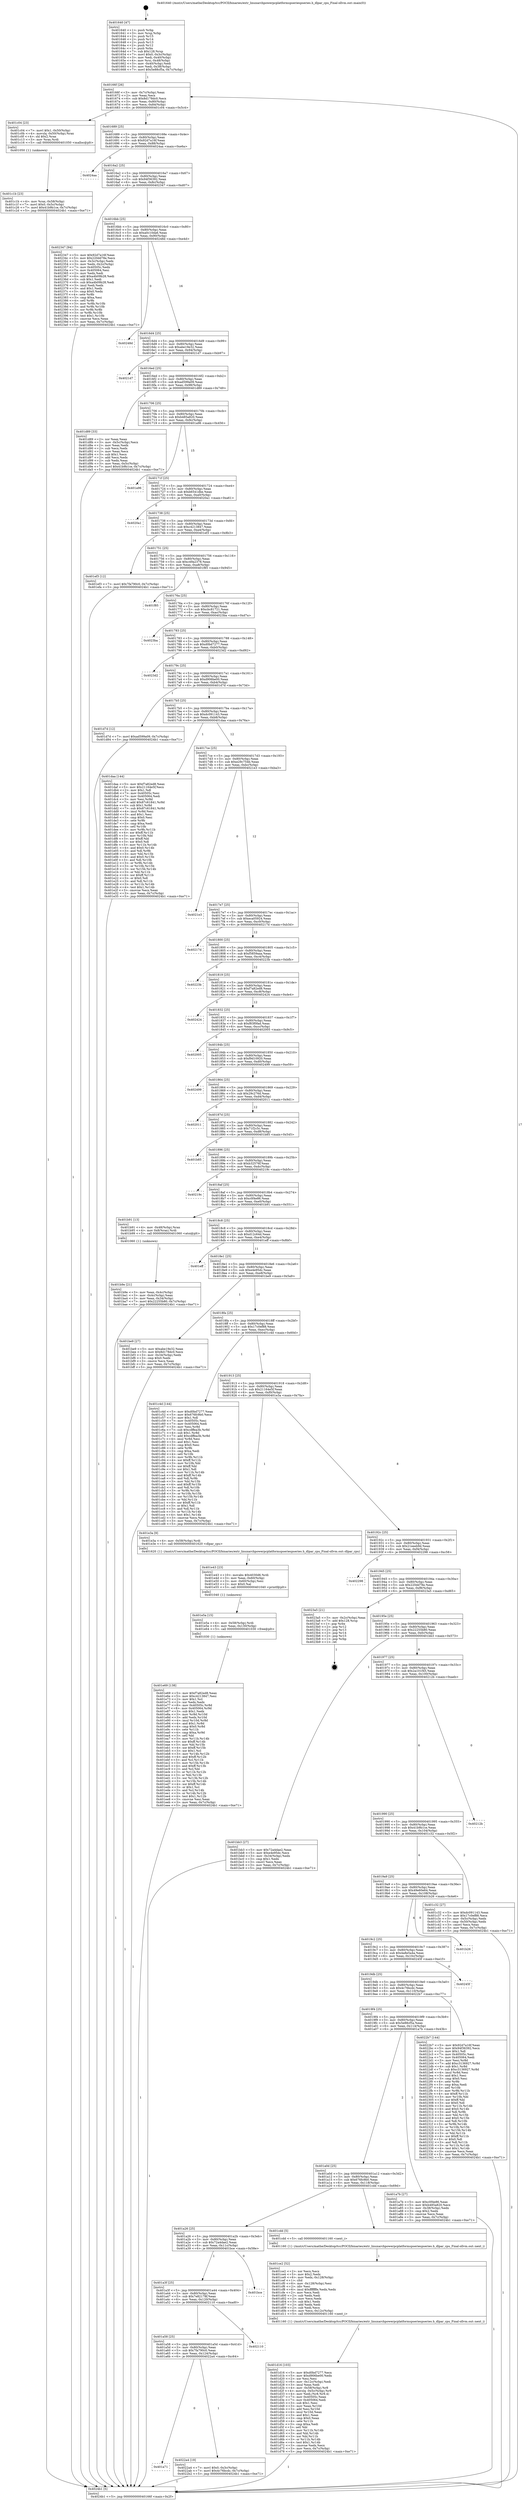 digraph "0x401640" {
  label = "0x401640 (/mnt/c/Users/mathe/Desktop/tcc/POCII/binaries/extr_linuxarchpowerpcplatformspseriespseries.h_dlpar_cpu_Final-ollvm.out::main(0))"
  labelloc = "t"
  node[shape=record]

  Entry [label="",width=0.3,height=0.3,shape=circle,fillcolor=black,style=filled]
  "0x40166f" [label="{
     0x40166f [26]\l
     | [instrs]\l
     &nbsp;&nbsp;0x40166f \<+3\>: mov -0x7c(%rbp),%eax\l
     &nbsp;&nbsp;0x401672 \<+2\>: mov %eax,%ecx\l
     &nbsp;&nbsp;0x401674 \<+6\>: sub $0x8d178dc0,%ecx\l
     &nbsp;&nbsp;0x40167a \<+3\>: mov %eax,-0x80(%rbp)\l
     &nbsp;&nbsp;0x40167d \<+6\>: mov %ecx,-0x84(%rbp)\l
     &nbsp;&nbsp;0x401683 \<+6\>: je 0000000000401c04 \<main+0x5c4\>\l
  }"]
  "0x401c04" [label="{
     0x401c04 [23]\l
     | [instrs]\l
     &nbsp;&nbsp;0x401c04 \<+7\>: movl $0x1,-0x50(%rbp)\l
     &nbsp;&nbsp;0x401c0b \<+4\>: movslq -0x50(%rbp),%rax\l
     &nbsp;&nbsp;0x401c0f \<+4\>: shl $0x2,%rax\l
     &nbsp;&nbsp;0x401c13 \<+3\>: mov %rax,%rdi\l
     &nbsp;&nbsp;0x401c16 \<+5\>: call 0000000000401050 \<malloc@plt\>\l
     | [calls]\l
     &nbsp;&nbsp;0x401050 \{1\} (unknown)\l
  }"]
  "0x401689" [label="{
     0x401689 [25]\l
     | [instrs]\l
     &nbsp;&nbsp;0x401689 \<+5\>: jmp 000000000040168e \<main+0x4e\>\l
     &nbsp;&nbsp;0x40168e \<+3\>: mov -0x80(%rbp),%eax\l
     &nbsp;&nbsp;0x401691 \<+5\>: sub $0x92d7a16f,%eax\l
     &nbsp;&nbsp;0x401696 \<+6\>: mov %eax,-0x88(%rbp)\l
     &nbsp;&nbsp;0x40169c \<+6\>: je 00000000004024aa \<main+0xe6a\>\l
  }"]
  Exit [label="",width=0.3,height=0.3,shape=circle,fillcolor=black,style=filled,peripheries=2]
  "0x4024aa" [label="{
     0x4024aa\l
  }", style=dashed]
  "0x4016a2" [label="{
     0x4016a2 [25]\l
     | [instrs]\l
     &nbsp;&nbsp;0x4016a2 \<+5\>: jmp 00000000004016a7 \<main+0x67\>\l
     &nbsp;&nbsp;0x4016a7 \<+3\>: mov -0x80(%rbp),%eax\l
     &nbsp;&nbsp;0x4016aa \<+5\>: sub $0x94f36392,%eax\l
     &nbsp;&nbsp;0x4016af \<+6\>: mov %eax,-0x8c(%rbp)\l
     &nbsp;&nbsp;0x4016b5 \<+6\>: je 0000000000402347 \<main+0xd07\>\l
  }"]
  "0x401a71" [label="{
     0x401a71\l
  }", style=dashed]
  "0x402347" [label="{
     0x402347 [94]\l
     | [instrs]\l
     &nbsp;&nbsp;0x402347 \<+5\>: mov $0x92d7a16f,%eax\l
     &nbsp;&nbsp;0x40234c \<+5\>: mov $0x220dd78e,%ecx\l
     &nbsp;&nbsp;0x402351 \<+3\>: mov -0x3c(%rbp),%edx\l
     &nbsp;&nbsp;0x402354 \<+3\>: mov %edx,-0x2c(%rbp)\l
     &nbsp;&nbsp;0x402357 \<+7\>: mov 0x40505c,%edx\l
     &nbsp;&nbsp;0x40235e \<+7\>: mov 0x405064,%esi\l
     &nbsp;&nbsp;0x402365 \<+2\>: mov %edx,%edi\l
     &nbsp;&nbsp;0x402367 \<+6\>: add $0xa4b09b28,%edi\l
     &nbsp;&nbsp;0x40236d \<+3\>: sub $0x1,%edi\l
     &nbsp;&nbsp;0x402370 \<+6\>: sub $0xa4b09b28,%edi\l
     &nbsp;&nbsp;0x402376 \<+3\>: imul %edi,%edx\l
     &nbsp;&nbsp;0x402379 \<+3\>: and $0x1,%edx\l
     &nbsp;&nbsp;0x40237c \<+3\>: cmp $0x0,%edx\l
     &nbsp;&nbsp;0x40237f \<+4\>: sete %r8b\l
     &nbsp;&nbsp;0x402383 \<+3\>: cmp $0xa,%esi\l
     &nbsp;&nbsp;0x402386 \<+4\>: setl %r9b\l
     &nbsp;&nbsp;0x40238a \<+3\>: mov %r8b,%r10b\l
     &nbsp;&nbsp;0x40238d \<+3\>: and %r9b,%r10b\l
     &nbsp;&nbsp;0x402390 \<+3\>: xor %r9b,%r8b\l
     &nbsp;&nbsp;0x402393 \<+3\>: or %r8b,%r10b\l
     &nbsp;&nbsp;0x402396 \<+4\>: test $0x1,%r10b\l
     &nbsp;&nbsp;0x40239a \<+3\>: cmovne %ecx,%eax\l
     &nbsp;&nbsp;0x40239d \<+3\>: mov %eax,-0x7c(%rbp)\l
     &nbsp;&nbsp;0x4023a0 \<+5\>: jmp 00000000004024b1 \<main+0xe71\>\l
  }"]
  "0x4016bb" [label="{
     0x4016bb [25]\l
     | [instrs]\l
     &nbsp;&nbsp;0x4016bb \<+5\>: jmp 00000000004016c0 \<main+0x80\>\l
     &nbsp;&nbsp;0x4016c0 \<+3\>: mov -0x80(%rbp),%eax\l
     &nbsp;&nbsp;0x4016c3 \<+5\>: sub $0xa0c10da6,%eax\l
     &nbsp;&nbsp;0x4016c8 \<+6\>: mov %eax,-0x90(%rbp)\l
     &nbsp;&nbsp;0x4016ce \<+6\>: je 000000000040248d \<main+0xe4d\>\l
  }"]
  "0x4022a4" [label="{
     0x4022a4 [19]\l
     | [instrs]\l
     &nbsp;&nbsp;0x4022a4 \<+7\>: movl $0x0,-0x3c(%rbp)\l
     &nbsp;&nbsp;0x4022ab \<+7\>: movl $0x4c76bcdc,-0x7c(%rbp)\l
     &nbsp;&nbsp;0x4022b2 \<+5\>: jmp 00000000004024b1 \<main+0xe71\>\l
  }"]
  "0x40248d" [label="{
     0x40248d\l
  }", style=dashed]
  "0x4016d4" [label="{
     0x4016d4 [25]\l
     | [instrs]\l
     &nbsp;&nbsp;0x4016d4 \<+5\>: jmp 00000000004016d9 \<main+0x99\>\l
     &nbsp;&nbsp;0x4016d9 \<+3\>: mov -0x80(%rbp),%eax\l
     &nbsp;&nbsp;0x4016dc \<+5\>: sub $0xabe19e32,%eax\l
     &nbsp;&nbsp;0x4016e1 \<+6\>: mov %eax,-0x94(%rbp)\l
     &nbsp;&nbsp;0x4016e7 \<+6\>: je 00000000004021d7 \<main+0xb97\>\l
  }"]
  "0x401a58" [label="{
     0x401a58 [25]\l
     | [instrs]\l
     &nbsp;&nbsp;0x401a58 \<+5\>: jmp 0000000000401a5d \<main+0x41d\>\l
     &nbsp;&nbsp;0x401a5d \<+3\>: mov -0x80(%rbp),%eax\l
     &nbsp;&nbsp;0x401a60 \<+5\>: sub $0x7fa790c0,%eax\l
     &nbsp;&nbsp;0x401a65 \<+6\>: mov %eax,-0x124(%rbp)\l
     &nbsp;&nbsp;0x401a6b \<+6\>: je 00000000004022a4 \<main+0xc64\>\l
  }"]
  "0x4021d7" [label="{
     0x4021d7\l
  }", style=dashed]
  "0x4016ed" [label="{
     0x4016ed [25]\l
     | [instrs]\l
     &nbsp;&nbsp;0x4016ed \<+5\>: jmp 00000000004016f2 \<main+0xb2\>\l
     &nbsp;&nbsp;0x4016f2 \<+3\>: mov -0x80(%rbp),%eax\l
     &nbsp;&nbsp;0x4016f5 \<+5\>: sub $0xad599a09,%eax\l
     &nbsp;&nbsp;0x4016fa \<+6\>: mov %eax,-0x98(%rbp)\l
     &nbsp;&nbsp;0x401700 \<+6\>: je 0000000000401d89 \<main+0x749\>\l
  }"]
  "0x402110" [label="{
     0x402110\l
  }", style=dashed]
  "0x401d89" [label="{
     0x401d89 [33]\l
     | [instrs]\l
     &nbsp;&nbsp;0x401d89 \<+2\>: xor %eax,%eax\l
     &nbsp;&nbsp;0x401d8b \<+3\>: mov -0x5c(%rbp),%ecx\l
     &nbsp;&nbsp;0x401d8e \<+2\>: mov %eax,%edx\l
     &nbsp;&nbsp;0x401d90 \<+2\>: sub %ecx,%edx\l
     &nbsp;&nbsp;0x401d92 \<+2\>: mov %eax,%ecx\l
     &nbsp;&nbsp;0x401d94 \<+3\>: sub $0x1,%ecx\l
     &nbsp;&nbsp;0x401d97 \<+2\>: add %ecx,%edx\l
     &nbsp;&nbsp;0x401d99 \<+2\>: sub %edx,%eax\l
     &nbsp;&nbsp;0x401d9b \<+3\>: mov %eax,-0x5c(%rbp)\l
     &nbsp;&nbsp;0x401d9e \<+7\>: movl $0x41b9b1ce,-0x7c(%rbp)\l
     &nbsp;&nbsp;0x401da5 \<+5\>: jmp 00000000004024b1 \<main+0xe71\>\l
  }"]
  "0x401706" [label="{
     0x401706 [25]\l
     | [instrs]\l
     &nbsp;&nbsp;0x401706 \<+5\>: jmp 000000000040170b \<main+0xcb\>\l
     &nbsp;&nbsp;0x40170b \<+3\>: mov -0x80(%rbp),%eax\l
     &nbsp;&nbsp;0x40170e \<+5\>: sub $0xb485a820,%eax\l
     &nbsp;&nbsp;0x401713 \<+6\>: mov %eax,-0x9c(%rbp)\l
     &nbsp;&nbsp;0x401719 \<+6\>: je 0000000000401a96 \<main+0x456\>\l
  }"]
  "0x401a3f" [label="{
     0x401a3f [25]\l
     | [instrs]\l
     &nbsp;&nbsp;0x401a3f \<+5\>: jmp 0000000000401a44 \<main+0x404\>\l
     &nbsp;&nbsp;0x401a44 \<+3\>: mov -0x80(%rbp),%eax\l
     &nbsp;&nbsp;0x401a47 \<+5\>: sub $0x7e82178f,%eax\l
     &nbsp;&nbsp;0x401a4c \<+6\>: mov %eax,-0x120(%rbp)\l
     &nbsp;&nbsp;0x401a52 \<+6\>: je 0000000000402110 \<main+0xad0\>\l
  }"]
  "0x401a96" [label="{
     0x401a96\l
  }", style=dashed]
  "0x40171f" [label="{
     0x40171f [25]\l
     | [instrs]\l
     &nbsp;&nbsp;0x40171f \<+5\>: jmp 0000000000401724 \<main+0xe4\>\l
     &nbsp;&nbsp;0x401724 \<+3\>: mov -0x80(%rbp),%eax\l
     &nbsp;&nbsp;0x401727 \<+5\>: sub $0xb6541dbe,%eax\l
     &nbsp;&nbsp;0x40172c \<+6\>: mov %eax,-0xa0(%rbp)\l
     &nbsp;&nbsp;0x401732 \<+6\>: je 00000000004020a1 \<main+0xa61\>\l
  }"]
  "0x401bce" [label="{
     0x401bce\l
  }", style=dashed]
  "0x4020a1" [label="{
     0x4020a1\l
  }", style=dashed]
  "0x401738" [label="{
     0x401738 [25]\l
     | [instrs]\l
     &nbsp;&nbsp;0x401738 \<+5\>: jmp 000000000040173d \<main+0xfd\>\l
     &nbsp;&nbsp;0x40173d \<+3\>: mov -0x80(%rbp),%eax\l
     &nbsp;&nbsp;0x401740 \<+5\>: sub $0xc4213847,%eax\l
     &nbsp;&nbsp;0x401745 \<+6\>: mov %eax,-0xa4(%rbp)\l
     &nbsp;&nbsp;0x40174b \<+6\>: je 0000000000401ef3 \<main+0x8b3\>\l
  }"]
  "0x401e69" [label="{
     0x401e69 [138]\l
     | [instrs]\l
     &nbsp;&nbsp;0x401e69 \<+5\>: mov $0xf7a82ed8,%eax\l
     &nbsp;&nbsp;0x401e6e \<+5\>: mov $0xc4213847,%esi\l
     &nbsp;&nbsp;0x401e73 \<+2\>: mov $0x1,%cl\l
     &nbsp;&nbsp;0x401e75 \<+2\>: xor %edx,%edx\l
     &nbsp;&nbsp;0x401e77 \<+8\>: mov 0x40505c,%r8d\l
     &nbsp;&nbsp;0x401e7f \<+8\>: mov 0x405064,%r9d\l
     &nbsp;&nbsp;0x401e87 \<+3\>: sub $0x1,%edx\l
     &nbsp;&nbsp;0x401e8a \<+3\>: mov %r8d,%r10d\l
     &nbsp;&nbsp;0x401e8d \<+3\>: add %edx,%r10d\l
     &nbsp;&nbsp;0x401e90 \<+4\>: imul %r10d,%r8d\l
     &nbsp;&nbsp;0x401e94 \<+4\>: and $0x1,%r8d\l
     &nbsp;&nbsp;0x401e98 \<+4\>: cmp $0x0,%r8d\l
     &nbsp;&nbsp;0x401e9c \<+4\>: sete %r11b\l
     &nbsp;&nbsp;0x401ea0 \<+4\>: cmp $0xa,%r9d\l
     &nbsp;&nbsp;0x401ea4 \<+3\>: setl %bl\l
     &nbsp;&nbsp;0x401ea7 \<+3\>: mov %r11b,%r14b\l
     &nbsp;&nbsp;0x401eaa \<+4\>: xor $0xff,%r14b\l
     &nbsp;&nbsp;0x401eae \<+3\>: mov %bl,%r15b\l
     &nbsp;&nbsp;0x401eb1 \<+4\>: xor $0xff,%r15b\l
     &nbsp;&nbsp;0x401eb5 \<+3\>: xor $0x1,%cl\l
     &nbsp;&nbsp;0x401eb8 \<+3\>: mov %r14b,%r12b\l
     &nbsp;&nbsp;0x401ebb \<+4\>: and $0xff,%r12b\l
     &nbsp;&nbsp;0x401ebf \<+3\>: and %cl,%r11b\l
     &nbsp;&nbsp;0x401ec2 \<+3\>: mov %r15b,%r13b\l
     &nbsp;&nbsp;0x401ec5 \<+4\>: and $0xff,%r13b\l
     &nbsp;&nbsp;0x401ec9 \<+2\>: and %cl,%bl\l
     &nbsp;&nbsp;0x401ecb \<+3\>: or %r11b,%r12b\l
     &nbsp;&nbsp;0x401ece \<+3\>: or %bl,%r13b\l
     &nbsp;&nbsp;0x401ed1 \<+3\>: xor %r13b,%r12b\l
     &nbsp;&nbsp;0x401ed4 \<+3\>: or %r15b,%r14b\l
     &nbsp;&nbsp;0x401ed7 \<+4\>: xor $0xff,%r14b\l
     &nbsp;&nbsp;0x401edb \<+3\>: or $0x1,%cl\l
     &nbsp;&nbsp;0x401ede \<+3\>: and %cl,%r14b\l
     &nbsp;&nbsp;0x401ee1 \<+3\>: or %r14b,%r12b\l
     &nbsp;&nbsp;0x401ee4 \<+4\>: test $0x1,%r12b\l
     &nbsp;&nbsp;0x401ee8 \<+3\>: cmovne %esi,%eax\l
     &nbsp;&nbsp;0x401eeb \<+3\>: mov %eax,-0x7c(%rbp)\l
     &nbsp;&nbsp;0x401eee \<+5\>: jmp 00000000004024b1 \<main+0xe71\>\l
  }"]
  "0x401ef3" [label="{
     0x401ef3 [12]\l
     | [instrs]\l
     &nbsp;&nbsp;0x401ef3 \<+7\>: movl $0x7fa790c0,-0x7c(%rbp)\l
     &nbsp;&nbsp;0x401efa \<+5\>: jmp 00000000004024b1 \<main+0xe71\>\l
  }"]
  "0x401751" [label="{
     0x401751 [25]\l
     | [instrs]\l
     &nbsp;&nbsp;0x401751 \<+5\>: jmp 0000000000401756 \<main+0x116\>\l
     &nbsp;&nbsp;0x401756 \<+3\>: mov -0x80(%rbp),%eax\l
     &nbsp;&nbsp;0x401759 \<+5\>: sub $0xc49a2378,%eax\l
     &nbsp;&nbsp;0x40175e \<+6\>: mov %eax,-0xa8(%rbp)\l
     &nbsp;&nbsp;0x401764 \<+6\>: je 0000000000401f85 \<main+0x945\>\l
  }"]
  "0x401e5a" [label="{
     0x401e5a [15]\l
     | [instrs]\l
     &nbsp;&nbsp;0x401e5a \<+4\>: mov -0x58(%rbp),%rdi\l
     &nbsp;&nbsp;0x401e5e \<+6\>: mov %eax,-0x130(%rbp)\l
     &nbsp;&nbsp;0x401e64 \<+5\>: call 0000000000401030 \<free@plt\>\l
     | [calls]\l
     &nbsp;&nbsp;0x401030 \{1\} (unknown)\l
  }"]
  "0x401f85" [label="{
     0x401f85\l
  }", style=dashed]
  "0x40176a" [label="{
     0x40176a [25]\l
     | [instrs]\l
     &nbsp;&nbsp;0x40176a \<+5\>: jmp 000000000040176f \<main+0x12f\>\l
     &nbsp;&nbsp;0x40176f \<+3\>: mov -0x80(%rbp),%eax\l
     &nbsp;&nbsp;0x401772 \<+5\>: sub $0xcbc81721,%eax\l
     &nbsp;&nbsp;0x401777 \<+6\>: mov %eax,-0xac(%rbp)\l
     &nbsp;&nbsp;0x40177d \<+6\>: je 00000000004023ba \<main+0xd7a\>\l
  }"]
  "0x401e43" [label="{
     0x401e43 [23]\l
     | [instrs]\l
     &nbsp;&nbsp;0x401e43 \<+10\>: movabs $0x4030d6,%rdi\l
     &nbsp;&nbsp;0x401e4d \<+3\>: mov %eax,-0x60(%rbp)\l
     &nbsp;&nbsp;0x401e50 \<+3\>: mov -0x60(%rbp),%esi\l
     &nbsp;&nbsp;0x401e53 \<+2\>: mov $0x0,%al\l
     &nbsp;&nbsp;0x401e55 \<+5\>: call 0000000000401040 \<printf@plt\>\l
     | [calls]\l
     &nbsp;&nbsp;0x401040 \{1\} (unknown)\l
  }"]
  "0x4023ba" [label="{
     0x4023ba\l
  }", style=dashed]
  "0x401783" [label="{
     0x401783 [25]\l
     | [instrs]\l
     &nbsp;&nbsp;0x401783 \<+5\>: jmp 0000000000401788 \<main+0x148\>\l
     &nbsp;&nbsp;0x401788 \<+3\>: mov -0x80(%rbp),%eax\l
     &nbsp;&nbsp;0x40178b \<+5\>: sub $0xd0bd7277,%eax\l
     &nbsp;&nbsp;0x401790 \<+6\>: mov %eax,-0xb0(%rbp)\l
     &nbsp;&nbsp;0x401796 \<+6\>: je 00000000004023d2 \<main+0xd92\>\l
  }"]
  "0x401d16" [label="{
     0x401d16 [103]\l
     | [instrs]\l
     &nbsp;&nbsp;0x401d16 \<+5\>: mov $0xd0bd7277,%ecx\l
     &nbsp;&nbsp;0x401d1b \<+5\>: mov $0xd906be00,%edx\l
     &nbsp;&nbsp;0x401d20 \<+2\>: xor %esi,%esi\l
     &nbsp;&nbsp;0x401d22 \<+6\>: mov -0x12c(%rbp),%edi\l
     &nbsp;&nbsp;0x401d28 \<+3\>: imul %eax,%edi\l
     &nbsp;&nbsp;0x401d2b \<+4\>: mov -0x58(%rbp),%r8\l
     &nbsp;&nbsp;0x401d2f \<+4\>: movslq -0x5c(%rbp),%r9\l
     &nbsp;&nbsp;0x401d33 \<+4\>: mov %edi,(%r8,%r9,4)\l
     &nbsp;&nbsp;0x401d37 \<+7\>: mov 0x40505c,%eax\l
     &nbsp;&nbsp;0x401d3e \<+7\>: mov 0x405064,%edi\l
     &nbsp;&nbsp;0x401d45 \<+3\>: sub $0x1,%esi\l
     &nbsp;&nbsp;0x401d48 \<+3\>: mov %eax,%r10d\l
     &nbsp;&nbsp;0x401d4b \<+3\>: add %esi,%r10d\l
     &nbsp;&nbsp;0x401d4e \<+4\>: imul %r10d,%eax\l
     &nbsp;&nbsp;0x401d52 \<+3\>: and $0x1,%eax\l
     &nbsp;&nbsp;0x401d55 \<+3\>: cmp $0x0,%eax\l
     &nbsp;&nbsp;0x401d58 \<+4\>: sete %r11b\l
     &nbsp;&nbsp;0x401d5c \<+3\>: cmp $0xa,%edi\l
     &nbsp;&nbsp;0x401d5f \<+3\>: setl %bl\l
     &nbsp;&nbsp;0x401d62 \<+3\>: mov %r11b,%r14b\l
     &nbsp;&nbsp;0x401d65 \<+3\>: and %bl,%r14b\l
     &nbsp;&nbsp;0x401d68 \<+3\>: xor %bl,%r11b\l
     &nbsp;&nbsp;0x401d6b \<+3\>: or %r11b,%r14b\l
     &nbsp;&nbsp;0x401d6e \<+4\>: test $0x1,%r14b\l
     &nbsp;&nbsp;0x401d72 \<+3\>: cmovne %edx,%ecx\l
     &nbsp;&nbsp;0x401d75 \<+3\>: mov %ecx,-0x7c(%rbp)\l
     &nbsp;&nbsp;0x401d78 \<+5\>: jmp 00000000004024b1 \<main+0xe71\>\l
  }"]
  "0x4023d2" [label="{
     0x4023d2\l
  }", style=dashed]
  "0x40179c" [label="{
     0x40179c [25]\l
     | [instrs]\l
     &nbsp;&nbsp;0x40179c \<+5\>: jmp 00000000004017a1 \<main+0x161\>\l
     &nbsp;&nbsp;0x4017a1 \<+3\>: mov -0x80(%rbp),%eax\l
     &nbsp;&nbsp;0x4017a4 \<+5\>: sub $0xd906be00,%eax\l
     &nbsp;&nbsp;0x4017a9 \<+6\>: mov %eax,-0xb4(%rbp)\l
     &nbsp;&nbsp;0x4017af \<+6\>: je 0000000000401d7d \<main+0x73d\>\l
  }"]
  "0x401ce2" [label="{
     0x401ce2 [52]\l
     | [instrs]\l
     &nbsp;&nbsp;0x401ce2 \<+2\>: xor %ecx,%ecx\l
     &nbsp;&nbsp;0x401ce4 \<+5\>: mov $0x2,%edx\l
     &nbsp;&nbsp;0x401ce9 \<+6\>: mov %edx,-0x128(%rbp)\l
     &nbsp;&nbsp;0x401cef \<+1\>: cltd\l
     &nbsp;&nbsp;0x401cf0 \<+6\>: mov -0x128(%rbp),%esi\l
     &nbsp;&nbsp;0x401cf6 \<+2\>: idiv %esi\l
     &nbsp;&nbsp;0x401cf8 \<+6\>: imul $0xfffffffe,%edx,%edx\l
     &nbsp;&nbsp;0x401cfe \<+2\>: mov %ecx,%edi\l
     &nbsp;&nbsp;0x401d00 \<+2\>: sub %edx,%edi\l
     &nbsp;&nbsp;0x401d02 \<+2\>: mov %ecx,%edx\l
     &nbsp;&nbsp;0x401d04 \<+3\>: sub $0x1,%edx\l
     &nbsp;&nbsp;0x401d07 \<+2\>: add %edx,%edi\l
     &nbsp;&nbsp;0x401d09 \<+2\>: sub %edi,%ecx\l
     &nbsp;&nbsp;0x401d0b \<+6\>: mov %ecx,-0x12c(%rbp)\l
     &nbsp;&nbsp;0x401d11 \<+5\>: call 0000000000401160 \<next_i\>\l
     | [calls]\l
     &nbsp;&nbsp;0x401160 \{1\} (/mnt/c/Users/mathe/Desktop/tcc/POCII/binaries/extr_linuxarchpowerpcplatformspseriespseries.h_dlpar_cpu_Final-ollvm.out::next_i)\l
  }"]
  "0x401d7d" [label="{
     0x401d7d [12]\l
     | [instrs]\l
     &nbsp;&nbsp;0x401d7d \<+7\>: movl $0xad599a09,-0x7c(%rbp)\l
     &nbsp;&nbsp;0x401d84 \<+5\>: jmp 00000000004024b1 \<main+0xe71\>\l
  }"]
  "0x4017b5" [label="{
     0x4017b5 [25]\l
     | [instrs]\l
     &nbsp;&nbsp;0x4017b5 \<+5\>: jmp 00000000004017ba \<main+0x17a\>\l
     &nbsp;&nbsp;0x4017ba \<+3\>: mov -0x80(%rbp),%eax\l
     &nbsp;&nbsp;0x4017bd \<+5\>: sub $0xdc091143,%eax\l
     &nbsp;&nbsp;0x4017c2 \<+6\>: mov %eax,-0xb8(%rbp)\l
     &nbsp;&nbsp;0x4017c8 \<+6\>: je 0000000000401daa \<main+0x76a\>\l
  }"]
  "0x401a26" [label="{
     0x401a26 [25]\l
     | [instrs]\l
     &nbsp;&nbsp;0x401a26 \<+5\>: jmp 0000000000401a2b \<main+0x3eb\>\l
     &nbsp;&nbsp;0x401a2b \<+3\>: mov -0x80(%rbp),%eax\l
     &nbsp;&nbsp;0x401a2e \<+5\>: sub $0x72a4dae2,%eax\l
     &nbsp;&nbsp;0x401a33 \<+6\>: mov %eax,-0x11c(%rbp)\l
     &nbsp;&nbsp;0x401a39 \<+6\>: je 0000000000401bce \<main+0x58e\>\l
  }"]
  "0x401daa" [label="{
     0x401daa [144]\l
     | [instrs]\l
     &nbsp;&nbsp;0x401daa \<+5\>: mov $0xf7a82ed8,%eax\l
     &nbsp;&nbsp;0x401daf \<+5\>: mov $0x21164e5f,%ecx\l
     &nbsp;&nbsp;0x401db4 \<+2\>: mov $0x1,%dl\l
     &nbsp;&nbsp;0x401db6 \<+7\>: mov 0x40505c,%esi\l
     &nbsp;&nbsp;0x401dbd \<+7\>: mov 0x405064,%edi\l
     &nbsp;&nbsp;0x401dc4 \<+3\>: mov %esi,%r8d\l
     &nbsp;&nbsp;0x401dc7 \<+7\>: add $0x87c61841,%r8d\l
     &nbsp;&nbsp;0x401dce \<+4\>: sub $0x1,%r8d\l
     &nbsp;&nbsp;0x401dd2 \<+7\>: sub $0x87c61841,%r8d\l
     &nbsp;&nbsp;0x401dd9 \<+4\>: imul %r8d,%esi\l
     &nbsp;&nbsp;0x401ddd \<+3\>: and $0x1,%esi\l
     &nbsp;&nbsp;0x401de0 \<+3\>: cmp $0x0,%esi\l
     &nbsp;&nbsp;0x401de3 \<+4\>: sete %r9b\l
     &nbsp;&nbsp;0x401de7 \<+3\>: cmp $0xa,%edi\l
     &nbsp;&nbsp;0x401dea \<+4\>: setl %r10b\l
     &nbsp;&nbsp;0x401dee \<+3\>: mov %r9b,%r11b\l
     &nbsp;&nbsp;0x401df1 \<+4\>: xor $0xff,%r11b\l
     &nbsp;&nbsp;0x401df5 \<+3\>: mov %r10b,%bl\l
     &nbsp;&nbsp;0x401df8 \<+3\>: xor $0xff,%bl\l
     &nbsp;&nbsp;0x401dfb \<+3\>: xor $0x0,%dl\l
     &nbsp;&nbsp;0x401dfe \<+3\>: mov %r11b,%r14b\l
     &nbsp;&nbsp;0x401e01 \<+4\>: and $0x0,%r14b\l
     &nbsp;&nbsp;0x401e05 \<+3\>: and %dl,%r9b\l
     &nbsp;&nbsp;0x401e08 \<+3\>: mov %bl,%r15b\l
     &nbsp;&nbsp;0x401e0b \<+4\>: and $0x0,%r15b\l
     &nbsp;&nbsp;0x401e0f \<+3\>: and %dl,%r10b\l
     &nbsp;&nbsp;0x401e12 \<+3\>: or %r9b,%r14b\l
     &nbsp;&nbsp;0x401e15 \<+3\>: or %r10b,%r15b\l
     &nbsp;&nbsp;0x401e18 \<+3\>: xor %r15b,%r14b\l
     &nbsp;&nbsp;0x401e1b \<+3\>: or %bl,%r11b\l
     &nbsp;&nbsp;0x401e1e \<+4\>: xor $0xff,%r11b\l
     &nbsp;&nbsp;0x401e22 \<+3\>: or $0x0,%dl\l
     &nbsp;&nbsp;0x401e25 \<+3\>: and %dl,%r11b\l
     &nbsp;&nbsp;0x401e28 \<+3\>: or %r11b,%r14b\l
     &nbsp;&nbsp;0x401e2b \<+4\>: test $0x1,%r14b\l
     &nbsp;&nbsp;0x401e2f \<+3\>: cmovne %ecx,%eax\l
     &nbsp;&nbsp;0x401e32 \<+3\>: mov %eax,-0x7c(%rbp)\l
     &nbsp;&nbsp;0x401e35 \<+5\>: jmp 00000000004024b1 \<main+0xe71\>\l
  }"]
  "0x4017ce" [label="{
     0x4017ce [25]\l
     | [instrs]\l
     &nbsp;&nbsp;0x4017ce \<+5\>: jmp 00000000004017d3 \<main+0x193\>\l
     &nbsp;&nbsp;0x4017d3 \<+3\>: mov -0x80(%rbp),%eax\l
     &nbsp;&nbsp;0x4017d6 \<+5\>: sub $0xe29c754b,%eax\l
     &nbsp;&nbsp;0x4017db \<+6\>: mov %eax,-0xbc(%rbp)\l
     &nbsp;&nbsp;0x4017e1 \<+6\>: je 00000000004021e3 \<main+0xba3\>\l
  }"]
  "0x401cdd" [label="{
     0x401cdd [5]\l
     | [instrs]\l
     &nbsp;&nbsp;0x401cdd \<+5\>: call 0000000000401160 \<next_i\>\l
     | [calls]\l
     &nbsp;&nbsp;0x401160 \{1\} (/mnt/c/Users/mathe/Desktop/tcc/POCII/binaries/extr_linuxarchpowerpcplatformspseriespseries.h_dlpar_cpu_Final-ollvm.out::next_i)\l
  }"]
  "0x4021e3" [label="{
     0x4021e3\l
  }", style=dashed]
  "0x4017e7" [label="{
     0x4017e7 [25]\l
     | [instrs]\l
     &nbsp;&nbsp;0x4017e7 \<+5\>: jmp 00000000004017ec \<main+0x1ac\>\l
     &nbsp;&nbsp;0x4017ec \<+3\>: mov -0x80(%rbp),%eax\l
     &nbsp;&nbsp;0x4017ef \<+5\>: sub $0xeca05924,%eax\l
     &nbsp;&nbsp;0x4017f4 \<+6\>: mov %eax,-0xc0(%rbp)\l
     &nbsp;&nbsp;0x4017fa \<+6\>: je 000000000040217d \<main+0xb3d\>\l
  }"]
  "0x401c1b" [label="{
     0x401c1b [23]\l
     | [instrs]\l
     &nbsp;&nbsp;0x401c1b \<+4\>: mov %rax,-0x58(%rbp)\l
     &nbsp;&nbsp;0x401c1f \<+7\>: movl $0x0,-0x5c(%rbp)\l
     &nbsp;&nbsp;0x401c26 \<+7\>: movl $0x41b9b1ce,-0x7c(%rbp)\l
     &nbsp;&nbsp;0x401c2d \<+5\>: jmp 00000000004024b1 \<main+0xe71\>\l
  }"]
  "0x40217d" [label="{
     0x40217d\l
  }", style=dashed]
  "0x401800" [label="{
     0x401800 [25]\l
     | [instrs]\l
     &nbsp;&nbsp;0x401800 \<+5\>: jmp 0000000000401805 \<main+0x1c5\>\l
     &nbsp;&nbsp;0x401805 \<+3\>: mov -0x80(%rbp),%eax\l
     &nbsp;&nbsp;0x401808 \<+5\>: sub $0xf5859aaa,%eax\l
     &nbsp;&nbsp;0x40180d \<+6\>: mov %eax,-0xc4(%rbp)\l
     &nbsp;&nbsp;0x401813 \<+6\>: je 000000000040223b \<main+0xbfb\>\l
  }"]
  "0x401b9e" [label="{
     0x401b9e [21]\l
     | [instrs]\l
     &nbsp;&nbsp;0x401b9e \<+3\>: mov %eax,-0x4c(%rbp)\l
     &nbsp;&nbsp;0x401ba1 \<+3\>: mov -0x4c(%rbp),%eax\l
     &nbsp;&nbsp;0x401ba4 \<+3\>: mov %eax,-0x34(%rbp)\l
     &nbsp;&nbsp;0x401ba7 \<+7\>: movl $0x22255b80,-0x7c(%rbp)\l
     &nbsp;&nbsp;0x401bae \<+5\>: jmp 00000000004024b1 \<main+0xe71\>\l
  }"]
  "0x40223b" [label="{
     0x40223b\l
  }", style=dashed]
  "0x401819" [label="{
     0x401819 [25]\l
     | [instrs]\l
     &nbsp;&nbsp;0x401819 \<+5\>: jmp 000000000040181e \<main+0x1de\>\l
     &nbsp;&nbsp;0x40181e \<+3\>: mov -0x80(%rbp),%eax\l
     &nbsp;&nbsp;0x401821 \<+5\>: sub $0xf7a82ed8,%eax\l
     &nbsp;&nbsp;0x401826 \<+6\>: mov %eax,-0xc8(%rbp)\l
     &nbsp;&nbsp;0x40182c \<+6\>: je 0000000000402424 \<main+0xde4\>\l
  }"]
  "0x401640" [label="{
     0x401640 [47]\l
     | [instrs]\l
     &nbsp;&nbsp;0x401640 \<+1\>: push %rbp\l
     &nbsp;&nbsp;0x401641 \<+3\>: mov %rsp,%rbp\l
     &nbsp;&nbsp;0x401644 \<+2\>: push %r15\l
     &nbsp;&nbsp;0x401646 \<+2\>: push %r14\l
     &nbsp;&nbsp;0x401648 \<+2\>: push %r13\l
     &nbsp;&nbsp;0x40164a \<+2\>: push %r12\l
     &nbsp;&nbsp;0x40164c \<+1\>: push %rbx\l
     &nbsp;&nbsp;0x40164d \<+7\>: sub $0x128,%rsp\l
     &nbsp;&nbsp;0x401654 \<+7\>: movl $0x0,-0x3c(%rbp)\l
     &nbsp;&nbsp;0x40165b \<+3\>: mov %edi,-0x40(%rbp)\l
     &nbsp;&nbsp;0x40165e \<+4\>: mov %rsi,-0x48(%rbp)\l
     &nbsp;&nbsp;0x401662 \<+3\>: mov -0x40(%rbp),%edi\l
     &nbsp;&nbsp;0x401665 \<+3\>: mov %edi,-0x38(%rbp)\l
     &nbsp;&nbsp;0x401668 \<+7\>: movl $0x5e88cf5a,-0x7c(%rbp)\l
  }"]
  "0x402424" [label="{
     0x402424\l
  }", style=dashed]
  "0x401832" [label="{
     0x401832 [25]\l
     | [instrs]\l
     &nbsp;&nbsp;0x401832 \<+5\>: jmp 0000000000401837 \<main+0x1f7\>\l
     &nbsp;&nbsp;0x401837 \<+3\>: mov -0x80(%rbp),%eax\l
     &nbsp;&nbsp;0x40183a \<+5\>: sub $0xf83f0fad,%eax\l
     &nbsp;&nbsp;0x40183f \<+6\>: mov %eax,-0xcc(%rbp)\l
     &nbsp;&nbsp;0x401845 \<+6\>: je 0000000000402005 \<main+0x9c5\>\l
  }"]
  "0x4024b1" [label="{
     0x4024b1 [5]\l
     | [instrs]\l
     &nbsp;&nbsp;0x4024b1 \<+5\>: jmp 000000000040166f \<main+0x2f\>\l
  }"]
  "0x402005" [label="{
     0x402005\l
  }", style=dashed]
  "0x40184b" [label="{
     0x40184b [25]\l
     | [instrs]\l
     &nbsp;&nbsp;0x40184b \<+5\>: jmp 0000000000401850 \<main+0x210\>\l
     &nbsp;&nbsp;0x401850 \<+3\>: mov -0x80(%rbp),%eax\l
     &nbsp;&nbsp;0x401853 \<+5\>: sub $0xf9d10920,%eax\l
     &nbsp;&nbsp;0x401858 \<+6\>: mov %eax,-0xd0(%rbp)\l
     &nbsp;&nbsp;0x40185e \<+6\>: je 0000000000402499 \<main+0xe59\>\l
  }"]
  "0x401a0d" [label="{
     0x401a0d [25]\l
     | [instrs]\l
     &nbsp;&nbsp;0x401a0d \<+5\>: jmp 0000000000401a12 \<main+0x3d2\>\l
     &nbsp;&nbsp;0x401a12 \<+3\>: mov -0x80(%rbp),%eax\l
     &nbsp;&nbsp;0x401a15 \<+5\>: sub $0x676fc9b0,%eax\l
     &nbsp;&nbsp;0x401a1a \<+6\>: mov %eax,-0x118(%rbp)\l
     &nbsp;&nbsp;0x401a20 \<+6\>: je 0000000000401cdd \<main+0x69d\>\l
  }"]
  "0x402499" [label="{
     0x402499\l
  }", style=dashed]
  "0x401864" [label="{
     0x401864 [25]\l
     | [instrs]\l
     &nbsp;&nbsp;0x401864 \<+5\>: jmp 0000000000401869 \<main+0x229\>\l
     &nbsp;&nbsp;0x401869 \<+3\>: mov -0x80(%rbp),%eax\l
     &nbsp;&nbsp;0x40186c \<+5\>: sub $0x29c276d,%eax\l
     &nbsp;&nbsp;0x401871 \<+6\>: mov %eax,-0xd4(%rbp)\l
     &nbsp;&nbsp;0x401877 \<+6\>: je 0000000000402011 \<main+0x9d1\>\l
  }"]
  "0x401a7b" [label="{
     0x401a7b [27]\l
     | [instrs]\l
     &nbsp;&nbsp;0x401a7b \<+5\>: mov $0xc0f4e86,%eax\l
     &nbsp;&nbsp;0x401a80 \<+5\>: mov $0xb485a820,%ecx\l
     &nbsp;&nbsp;0x401a85 \<+3\>: mov -0x38(%rbp),%edx\l
     &nbsp;&nbsp;0x401a88 \<+3\>: cmp $0x2,%edx\l
     &nbsp;&nbsp;0x401a8b \<+3\>: cmovne %ecx,%eax\l
     &nbsp;&nbsp;0x401a8e \<+3\>: mov %eax,-0x7c(%rbp)\l
     &nbsp;&nbsp;0x401a91 \<+5\>: jmp 00000000004024b1 \<main+0xe71\>\l
  }"]
  "0x402011" [label="{
     0x402011\l
  }", style=dashed]
  "0x40187d" [label="{
     0x40187d [25]\l
     | [instrs]\l
     &nbsp;&nbsp;0x40187d \<+5\>: jmp 0000000000401882 \<main+0x242\>\l
     &nbsp;&nbsp;0x401882 \<+3\>: mov -0x80(%rbp),%eax\l
     &nbsp;&nbsp;0x401885 \<+5\>: sub $0x71f2c5c,%eax\l
     &nbsp;&nbsp;0x40188a \<+6\>: mov %eax,-0xd8(%rbp)\l
     &nbsp;&nbsp;0x401890 \<+6\>: je 0000000000401b85 \<main+0x545\>\l
  }"]
  "0x4019f4" [label="{
     0x4019f4 [25]\l
     | [instrs]\l
     &nbsp;&nbsp;0x4019f4 \<+5\>: jmp 00000000004019f9 \<main+0x3b9\>\l
     &nbsp;&nbsp;0x4019f9 \<+3\>: mov -0x80(%rbp),%eax\l
     &nbsp;&nbsp;0x4019fc \<+5\>: sub $0x5e88cf5a,%eax\l
     &nbsp;&nbsp;0x401a01 \<+6\>: mov %eax,-0x114(%rbp)\l
     &nbsp;&nbsp;0x401a07 \<+6\>: je 0000000000401a7b \<main+0x43b\>\l
  }"]
  "0x401b85" [label="{
     0x401b85\l
  }", style=dashed]
  "0x401896" [label="{
     0x401896 [25]\l
     | [instrs]\l
     &nbsp;&nbsp;0x401896 \<+5\>: jmp 000000000040189b \<main+0x25b\>\l
     &nbsp;&nbsp;0x40189b \<+3\>: mov -0x80(%rbp),%eax\l
     &nbsp;&nbsp;0x40189e \<+5\>: sub $0xb32576f,%eax\l
     &nbsp;&nbsp;0x4018a3 \<+6\>: mov %eax,-0xdc(%rbp)\l
     &nbsp;&nbsp;0x4018a9 \<+6\>: je 000000000040219c \<main+0xb5c\>\l
  }"]
  "0x4022b7" [label="{
     0x4022b7 [144]\l
     | [instrs]\l
     &nbsp;&nbsp;0x4022b7 \<+5\>: mov $0x92d7a16f,%eax\l
     &nbsp;&nbsp;0x4022bc \<+5\>: mov $0x94f36392,%ecx\l
     &nbsp;&nbsp;0x4022c1 \<+2\>: mov $0x1,%dl\l
     &nbsp;&nbsp;0x4022c3 \<+7\>: mov 0x40505c,%esi\l
     &nbsp;&nbsp;0x4022ca \<+7\>: mov 0x405064,%edi\l
     &nbsp;&nbsp;0x4022d1 \<+3\>: mov %esi,%r8d\l
     &nbsp;&nbsp;0x4022d4 \<+7\>: add $0xc3136927,%r8d\l
     &nbsp;&nbsp;0x4022db \<+4\>: sub $0x1,%r8d\l
     &nbsp;&nbsp;0x4022df \<+7\>: sub $0xc3136927,%r8d\l
     &nbsp;&nbsp;0x4022e6 \<+4\>: imul %r8d,%esi\l
     &nbsp;&nbsp;0x4022ea \<+3\>: and $0x1,%esi\l
     &nbsp;&nbsp;0x4022ed \<+3\>: cmp $0x0,%esi\l
     &nbsp;&nbsp;0x4022f0 \<+4\>: sete %r9b\l
     &nbsp;&nbsp;0x4022f4 \<+3\>: cmp $0xa,%edi\l
     &nbsp;&nbsp;0x4022f7 \<+4\>: setl %r10b\l
     &nbsp;&nbsp;0x4022fb \<+3\>: mov %r9b,%r11b\l
     &nbsp;&nbsp;0x4022fe \<+4\>: xor $0xff,%r11b\l
     &nbsp;&nbsp;0x402302 \<+3\>: mov %r10b,%bl\l
     &nbsp;&nbsp;0x402305 \<+3\>: xor $0xff,%bl\l
     &nbsp;&nbsp;0x402308 \<+3\>: xor $0x0,%dl\l
     &nbsp;&nbsp;0x40230b \<+3\>: mov %r11b,%r14b\l
     &nbsp;&nbsp;0x40230e \<+4\>: and $0x0,%r14b\l
     &nbsp;&nbsp;0x402312 \<+3\>: and %dl,%r9b\l
     &nbsp;&nbsp;0x402315 \<+3\>: mov %bl,%r15b\l
     &nbsp;&nbsp;0x402318 \<+4\>: and $0x0,%r15b\l
     &nbsp;&nbsp;0x40231c \<+3\>: and %dl,%r10b\l
     &nbsp;&nbsp;0x40231f \<+3\>: or %r9b,%r14b\l
     &nbsp;&nbsp;0x402322 \<+3\>: or %r10b,%r15b\l
     &nbsp;&nbsp;0x402325 \<+3\>: xor %r15b,%r14b\l
     &nbsp;&nbsp;0x402328 \<+3\>: or %bl,%r11b\l
     &nbsp;&nbsp;0x40232b \<+4\>: xor $0xff,%r11b\l
     &nbsp;&nbsp;0x40232f \<+3\>: or $0x0,%dl\l
     &nbsp;&nbsp;0x402332 \<+3\>: and %dl,%r11b\l
     &nbsp;&nbsp;0x402335 \<+3\>: or %r11b,%r14b\l
     &nbsp;&nbsp;0x402338 \<+4\>: test $0x1,%r14b\l
     &nbsp;&nbsp;0x40233c \<+3\>: cmovne %ecx,%eax\l
     &nbsp;&nbsp;0x40233f \<+3\>: mov %eax,-0x7c(%rbp)\l
     &nbsp;&nbsp;0x402342 \<+5\>: jmp 00000000004024b1 \<main+0xe71\>\l
  }"]
  "0x40219c" [label="{
     0x40219c\l
  }", style=dashed]
  "0x4018af" [label="{
     0x4018af [25]\l
     | [instrs]\l
     &nbsp;&nbsp;0x4018af \<+5\>: jmp 00000000004018b4 \<main+0x274\>\l
     &nbsp;&nbsp;0x4018b4 \<+3\>: mov -0x80(%rbp),%eax\l
     &nbsp;&nbsp;0x4018b7 \<+5\>: sub $0xc0f4e86,%eax\l
     &nbsp;&nbsp;0x4018bc \<+6\>: mov %eax,-0xe0(%rbp)\l
     &nbsp;&nbsp;0x4018c2 \<+6\>: je 0000000000401b91 \<main+0x551\>\l
  }"]
  "0x4019db" [label="{
     0x4019db [25]\l
     | [instrs]\l
     &nbsp;&nbsp;0x4019db \<+5\>: jmp 00000000004019e0 \<main+0x3a0\>\l
     &nbsp;&nbsp;0x4019e0 \<+3\>: mov -0x80(%rbp),%eax\l
     &nbsp;&nbsp;0x4019e3 \<+5\>: sub $0x4c76bcdc,%eax\l
     &nbsp;&nbsp;0x4019e8 \<+6\>: mov %eax,-0x110(%rbp)\l
     &nbsp;&nbsp;0x4019ee \<+6\>: je 00000000004022b7 \<main+0xc77\>\l
  }"]
  "0x401b91" [label="{
     0x401b91 [13]\l
     | [instrs]\l
     &nbsp;&nbsp;0x401b91 \<+4\>: mov -0x48(%rbp),%rax\l
     &nbsp;&nbsp;0x401b95 \<+4\>: mov 0x8(%rax),%rdi\l
     &nbsp;&nbsp;0x401b99 \<+5\>: call 0000000000401060 \<atoi@plt\>\l
     | [calls]\l
     &nbsp;&nbsp;0x401060 \{1\} (unknown)\l
  }"]
  "0x4018c8" [label="{
     0x4018c8 [25]\l
     | [instrs]\l
     &nbsp;&nbsp;0x4018c8 \<+5\>: jmp 00000000004018cd \<main+0x28d\>\l
     &nbsp;&nbsp;0x4018cd \<+3\>: mov -0x80(%rbp),%eax\l
     &nbsp;&nbsp;0x4018d0 \<+5\>: sub $0xd12c64d,%eax\l
     &nbsp;&nbsp;0x4018d5 \<+6\>: mov %eax,-0xe4(%rbp)\l
     &nbsp;&nbsp;0x4018db \<+6\>: je 0000000000401eff \<main+0x8bf\>\l
  }"]
  "0x40245f" [label="{
     0x40245f\l
  }", style=dashed]
  "0x401eff" [label="{
     0x401eff\l
  }", style=dashed]
  "0x4018e1" [label="{
     0x4018e1 [25]\l
     | [instrs]\l
     &nbsp;&nbsp;0x4018e1 \<+5\>: jmp 00000000004018e6 \<main+0x2a6\>\l
     &nbsp;&nbsp;0x4018e6 \<+3\>: mov -0x80(%rbp),%eax\l
     &nbsp;&nbsp;0x4018e9 \<+5\>: sub $0xe4e95dc,%eax\l
     &nbsp;&nbsp;0x4018ee \<+6\>: mov %eax,-0xe8(%rbp)\l
     &nbsp;&nbsp;0x4018f4 \<+6\>: je 0000000000401be9 \<main+0x5a9\>\l
  }"]
  "0x4019c2" [label="{
     0x4019c2 [25]\l
     | [instrs]\l
     &nbsp;&nbsp;0x4019c2 \<+5\>: jmp 00000000004019c7 \<main+0x387\>\l
     &nbsp;&nbsp;0x4019c7 \<+3\>: mov -0x80(%rbp),%eax\l
     &nbsp;&nbsp;0x4019ca \<+5\>: sub $0x4a8e5a4a,%eax\l
     &nbsp;&nbsp;0x4019cf \<+6\>: mov %eax,-0x10c(%rbp)\l
     &nbsp;&nbsp;0x4019d5 \<+6\>: je 000000000040245f \<main+0xe1f\>\l
  }"]
  "0x401be9" [label="{
     0x401be9 [27]\l
     | [instrs]\l
     &nbsp;&nbsp;0x401be9 \<+5\>: mov $0xabe19e32,%eax\l
     &nbsp;&nbsp;0x401bee \<+5\>: mov $0x8d178dc0,%ecx\l
     &nbsp;&nbsp;0x401bf3 \<+3\>: mov -0x34(%rbp),%edx\l
     &nbsp;&nbsp;0x401bf6 \<+3\>: cmp $0x0,%edx\l
     &nbsp;&nbsp;0x401bf9 \<+3\>: cmove %ecx,%eax\l
     &nbsp;&nbsp;0x401bfc \<+3\>: mov %eax,-0x7c(%rbp)\l
     &nbsp;&nbsp;0x401bff \<+5\>: jmp 00000000004024b1 \<main+0xe71\>\l
  }"]
  "0x4018fa" [label="{
     0x4018fa [25]\l
     | [instrs]\l
     &nbsp;&nbsp;0x4018fa \<+5\>: jmp 00000000004018ff \<main+0x2bf\>\l
     &nbsp;&nbsp;0x4018ff \<+3\>: mov -0x80(%rbp),%eax\l
     &nbsp;&nbsp;0x401902 \<+5\>: sub $0x17c0ef88,%eax\l
     &nbsp;&nbsp;0x401907 \<+6\>: mov %eax,-0xec(%rbp)\l
     &nbsp;&nbsp;0x40190d \<+6\>: je 0000000000401c4d \<main+0x60d\>\l
  }"]
  "0x401b26" [label="{
     0x401b26\l
  }", style=dashed]
  "0x401c4d" [label="{
     0x401c4d [144]\l
     | [instrs]\l
     &nbsp;&nbsp;0x401c4d \<+5\>: mov $0xd0bd7277,%eax\l
     &nbsp;&nbsp;0x401c52 \<+5\>: mov $0x676fc9b0,%ecx\l
     &nbsp;&nbsp;0x401c57 \<+2\>: mov $0x1,%dl\l
     &nbsp;&nbsp;0x401c59 \<+7\>: mov 0x40505c,%esi\l
     &nbsp;&nbsp;0x401c60 \<+7\>: mov 0x405064,%edi\l
     &nbsp;&nbsp;0x401c67 \<+3\>: mov %esi,%r8d\l
     &nbsp;&nbsp;0x401c6a \<+7\>: sub $0xcdffea3b,%r8d\l
     &nbsp;&nbsp;0x401c71 \<+4\>: sub $0x1,%r8d\l
     &nbsp;&nbsp;0x401c75 \<+7\>: add $0xcdffea3b,%r8d\l
     &nbsp;&nbsp;0x401c7c \<+4\>: imul %r8d,%esi\l
     &nbsp;&nbsp;0x401c80 \<+3\>: and $0x1,%esi\l
     &nbsp;&nbsp;0x401c83 \<+3\>: cmp $0x0,%esi\l
     &nbsp;&nbsp;0x401c86 \<+4\>: sete %r9b\l
     &nbsp;&nbsp;0x401c8a \<+3\>: cmp $0xa,%edi\l
     &nbsp;&nbsp;0x401c8d \<+4\>: setl %r10b\l
     &nbsp;&nbsp;0x401c91 \<+3\>: mov %r9b,%r11b\l
     &nbsp;&nbsp;0x401c94 \<+4\>: xor $0xff,%r11b\l
     &nbsp;&nbsp;0x401c98 \<+3\>: mov %r10b,%bl\l
     &nbsp;&nbsp;0x401c9b \<+3\>: xor $0xff,%bl\l
     &nbsp;&nbsp;0x401c9e \<+3\>: xor $0x1,%dl\l
     &nbsp;&nbsp;0x401ca1 \<+3\>: mov %r11b,%r14b\l
     &nbsp;&nbsp;0x401ca4 \<+4\>: and $0xff,%r14b\l
     &nbsp;&nbsp;0x401ca8 \<+3\>: and %dl,%r9b\l
     &nbsp;&nbsp;0x401cab \<+3\>: mov %bl,%r15b\l
     &nbsp;&nbsp;0x401cae \<+4\>: and $0xff,%r15b\l
     &nbsp;&nbsp;0x401cb2 \<+3\>: and %dl,%r10b\l
     &nbsp;&nbsp;0x401cb5 \<+3\>: or %r9b,%r14b\l
     &nbsp;&nbsp;0x401cb8 \<+3\>: or %r10b,%r15b\l
     &nbsp;&nbsp;0x401cbb \<+3\>: xor %r15b,%r14b\l
     &nbsp;&nbsp;0x401cbe \<+3\>: or %bl,%r11b\l
     &nbsp;&nbsp;0x401cc1 \<+4\>: xor $0xff,%r11b\l
     &nbsp;&nbsp;0x401cc5 \<+3\>: or $0x1,%dl\l
     &nbsp;&nbsp;0x401cc8 \<+3\>: and %dl,%r11b\l
     &nbsp;&nbsp;0x401ccb \<+3\>: or %r11b,%r14b\l
     &nbsp;&nbsp;0x401cce \<+4\>: test $0x1,%r14b\l
     &nbsp;&nbsp;0x401cd2 \<+3\>: cmovne %ecx,%eax\l
     &nbsp;&nbsp;0x401cd5 \<+3\>: mov %eax,-0x7c(%rbp)\l
     &nbsp;&nbsp;0x401cd8 \<+5\>: jmp 00000000004024b1 \<main+0xe71\>\l
  }"]
  "0x401913" [label="{
     0x401913 [25]\l
     | [instrs]\l
     &nbsp;&nbsp;0x401913 \<+5\>: jmp 0000000000401918 \<main+0x2d8\>\l
     &nbsp;&nbsp;0x401918 \<+3\>: mov -0x80(%rbp),%eax\l
     &nbsp;&nbsp;0x40191b \<+5\>: sub $0x21164e5f,%eax\l
     &nbsp;&nbsp;0x401920 \<+6\>: mov %eax,-0xf0(%rbp)\l
     &nbsp;&nbsp;0x401926 \<+6\>: je 0000000000401e3a \<main+0x7fa\>\l
  }"]
  "0x4019a9" [label="{
     0x4019a9 [25]\l
     | [instrs]\l
     &nbsp;&nbsp;0x4019a9 \<+5\>: jmp 00000000004019ae \<main+0x36e\>\l
     &nbsp;&nbsp;0x4019ae \<+3\>: mov -0x80(%rbp),%eax\l
     &nbsp;&nbsp;0x4019b1 \<+5\>: sub $0x49e60e64,%eax\l
     &nbsp;&nbsp;0x4019b6 \<+6\>: mov %eax,-0x108(%rbp)\l
     &nbsp;&nbsp;0x4019bc \<+6\>: je 0000000000401b26 \<main+0x4e6\>\l
  }"]
  "0x401e3a" [label="{
     0x401e3a [9]\l
     | [instrs]\l
     &nbsp;&nbsp;0x401e3a \<+4\>: mov -0x58(%rbp),%rdi\l
     &nbsp;&nbsp;0x401e3e \<+5\>: call 0000000000401620 \<dlpar_cpu\>\l
     | [calls]\l
     &nbsp;&nbsp;0x401620 \{1\} (/mnt/c/Users/mathe/Desktop/tcc/POCII/binaries/extr_linuxarchpowerpcplatformspseriespseries.h_dlpar_cpu_Final-ollvm.out::dlpar_cpu)\l
  }"]
  "0x40192c" [label="{
     0x40192c [25]\l
     | [instrs]\l
     &nbsp;&nbsp;0x40192c \<+5\>: jmp 0000000000401931 \<main+0x2f1\>\l
     &nbsp;&nbsp;0x401931 \<+3\>: mov -0x80(%rbp),%eax\l
     &nbsp;&nbsp;0x401934 \<+5\>: sub $0x21eeeb9d,%eax\l
     &nbsp;&nbsp;0x401939 \<+6\>: mov %eax,-0xf4(%rbp)\l
     &nbsp;&nbsp;0x40193f \<+6\>: je 0000000000402298 \<main+0xc58\>\l
  }"]
  "0x401c32" [label="{
     0x401c32 [27]\l
     | [instrs]\l
     &nbsp;&nbsp;0x401c32 \<+5\>: mov $0xdc091143,%eax\l
     &nbsp;&nbsp;0x401c37 \<+5\>: mov $0x17c0ef88,%ecx\l
     &nbsp;&nbsp;0x401c3c \<+3\>: mov -0x5c(%rbp),%edx\l
     &nbsp;&nbsp;0x401c3f \<+3\>: cmp -0x50(%rbp),%edx\l
     &nbsp;&nbsp;0x401c42 \<+3\>: cmovl %ecx,%eax\l
     &nbsp;&nbsp;0x401c45 \<+3\>: mov %eax,-0x7c(%rbp)\l
     &nbsp;&nbsp;0x401c48 \<+5\>: jmp 00000000004024b1 \<main+0xe71\>\l
  }"]
  "0x402298" [label="{
     0x402298\l
  }", style=dashed]
  "0x401945" [label="{
     0x401945 [25]\l
     | [instrs]\l
     &nbsp;&nbsp;0x401945 \<+5\>: jmp 000000000040194a \<main+0x30a\>\l
     &nbsp;&nbsp;0x40194a \<+3\>: mov -0x80(%rbp),%eax\l
     &nbsp;&nbsp;0x40194d \<+5\>: sub $0x220dd78e,%eax\l
     &nbsp;&nbsp;0x401952 \<+6\>: mov %eax,-0xf8(%rbp)\l
     &nbsp;&nbsp;0x401958 \<+6\>: je 00000000004023a5 \<main+0xd65\>\l
  }"]
  "0x401990" [label="{
     0x401990 [25]\l
     | [instrs]\l
     &nbsp;&nbsp;0x401990 \<+5\>: jmp 0000000000401995 \<main+0x355\>\l
     &nbsp;&nbsp;0x401995 \<+3\>: mov -0x80(%rbp),%eax\l
     &nbsp;&nbsp;0x401998 \<+5\>: sub $0x41b9b1ce,%eax\l
     &nbsp;&nbsp;0x40199d \<+6\>: mov %eax,-0x104(%rbp)\l
     &nbsp;&nbsp;0x4019a3 \<+6\>: je 0000000000401c32 \<main+0x5f2\>\l
  }"]
  "0x4023a5" [label="{
     0x4023a5 [21]\l
     | [instrs]\l
     &nbsp;&nbsp;0x4023a5 \<+3\>: mov -0x2c(%rbp),%eax\l
     &nbsp;&nbsp;0x4023a8 \<+7\>: add $0x128,%rsp\l
     &nbsp;&nbsp;0x4023af \<+1\>: pop %rbx\l
     &nbsp;&nbsp;0x4023b0 \<+2\>: pop %r12\l
     &nbsp;&nbsp;0x4023b2 \<+2\>: pop %r13\l
     &nbsp;&nbsp;0x4023b4 \<+2\>: pop %r14\l
     &nbsp;&nbsp;0x4023b6 \<+2\>: pop %r15\l
     &nbsp;&nbsp;0x4023b8 \<+1\>: pop %rbp\l
     &nbsp;&nbsp;0x4023b9 \<+1\>: ret\l
  }"]
  "0x40195e" [label="{
     0x40195e [25]\l
     | [instrs]\l
     &nbsp;&nbsp;0x40195e \<+5\>: jmp 0000000000401963 \<main+0x323\>\l
     &nbsp;&nbsp;0x401963 \<+3\>: mov -0x80(%rbp),%eax\l
     &nbsp;&nbsp;0x401966 \<+5\>: sub $0x22255b80,%eax\l
     &nbsp;&nbsp;0x40196b \<+6\>: mov %eax,-0xfc(%rbp)\l
     &nbsp;&nbsp;0x401971 \<+6\>: je 0000000000401bb3 \<main+0x573\>\l
  }"]
  "0x40212b" [label="{
     0x40212b\l
  }", style=dashed]
  "0x401bb3" [label="{
     0x401bb3 [27]\l
     | [instrs]\l
     &nbsp;&nbsp;0x401bb3 \<+5\>: mov $0x72a4dae2,%eax\l
     &nbsp;&nbsp;0x401bb8 \<+5\>: mov $0xe4e95dc,%ecx\l
     &nbsp;&nbsp;0x401bbd \<+3\>: mov -0x34(%rbp),%edx\l
     &nbsp;&nbsp;0x401bc0 \<+3\>: cmp $0x1,%edx\l
     &nbsp;&nbsp;0x401bc3 \<+3\>: cmovl %ecx,%eax\l
     &nbsp;&nbsp;0x401bc6 \<+3\>: mov %eax,-0x7c(%rbp)\l
     &nbsp;&nbsp;0x401bc9 \<+5\>: jmp 00000000004024b1 \<main+0xe71\>\l
  }"]
  "0x401977" [label="{
     0x401977 [25]\l
     | [instrs]\l
     &nbsp;&nbsp;0x401977 \<+5\>: jmp 000000000040197c \<main+0x33c\>\l
     &nbsp;&nbsp;0x40197c \<+3\>: mov -0x80(%rbp),%eax\l
     &nbsp;&nbsp;0x40197f \<+5\>: sub $0x2a101f45,%eax\l
     &nbsp;&nbsp;0x401984 \<+6\>: mov %eax,-0x100(%rbp)\l
     &nbsp;&nbsp;0x40198a \<+6\>: je 000000000040212b \<main+0xaeb\>\l
  }"]
  Entry -> "0x401640" [label=" 1"]
  "0x40166f" -> "0x401c04" [label=" 1"]
  "0x40166f" -> "0x401689" [label=" 17"]
  "0x4023a5" -> Exit [label=" 1"]
  "0x401689" -> "0x4024aa" [label=" 0"]
  "0x401689" -> "0x4016a2" [label=" 17"]
  "0x402347" -> "0x4024b1" [label=" 1"]
  "0x4016a2" -> "0x402347" [label=" 1"]
  "0x4016a2" -> "0x4016bb" [label=" 16"]
  "0x4022b7" -> "0x4024b1" [label=" 1"]
  "0x4016bb" -> "0x40248d" [label=" 0"]
  "0x4016bb" -> "0x4016d4" [label=" 16"]
  "0x4022a4" -> "0x4024b1" [label=" 1"]
  "0x4016d4" -> "0x4021d7" [label=" 0"]
  "0x4016d4" -> "0x4016ed" [label=" 16"]
  "0x401a58" -> "0x4022a4" [label=" 1"]
  "0x4016ed" -> "0x401d89" [label=" 1"]
  "0x4016ed" -> "0x401706" [label=" 15"]
  "0x401a58" -> "0x401a71" [label=" 0"]
  "0x401706" -> "0x401a96" [label=" 0"]
  "0x401706" -> "0x40171f" [label=" 15"]
  "0x401a3f" -> "0x402110" [label=" 0"]
  "0x40171f" -> "0x4020a1" [label=" 0"]
  "0x40171f" -> "0x401738" [label=" 15"]
  "0x401a3f" -> "0x401a58" [label=" 1"]
  "0x401738" -> "0x401ef3" [label=" 1"]
  "0x401738" -> "0x401751" [label=" 14"]
  "0x401a26" -> "0x401bce" [label=" 0"]
  "0x401751" -> "0x401f85" [label=" 0"]
  "0x401751" -> "0x40176a" [label=" 14"]
  "0x401a26" -> "0x401a3f" [label=" 1"]
  "0x40176a" -> "0x4023ba" [label=" 0"]
  "0x40176a" -> "0x401783" [label=" 14"]
  "0x401ef3" -> "0x4024b1" [label=" 1"]
  "0x401783" -> "0x4023d2" [label=" 0"]
  "0x401783" -> "0x40179c" [label=" 14"]
  "0x401e69" -> "0x4024b1" [label=" 1"]
  "0x40179c" -> "0x401d7d" [label=" 1"]
  "0x40179c" -> "0x4017b5" [label=" 13"]
  "0x401e5a" -> "0x401e69" [label=" 1"]
  "0x4017b5" -> "0x401daa" [label=" 1"]
  "0x4017b5" -> "0x4017ce" [label=" 12"]
  "0x401e43" -> "0x401e5a" [label=" 1"]
  "0x4017ce" -> "0x4021e3" [label=" 0"]
  "0x4017ce" -> "0x4017e7" [label=" 12"]
  "0x401e3a" -> "0x401e43" [label=" 1"]
  "0x4017e7" -> "0x40217d" [label=" 0"]
  "0x4017e7" -> "0x401800" [label=" 12"]
  "0x401d89" -> "0x4024b1" [label=" 1"]
  "0x401800" -> "0x40223b" [label=" 0"]
  "0x401800" -> "0x401819" [label=" 12"]
  "0x401d7d" -> "0x4024b1" [label=" 1"]
  "0x401819" -> "0x402424" [label=" 0"]
  "0x401819" -> "0x401832" [label=" 12"]
  "0x401d16" -> "0x4024b1" [label=" 1"]
  "0x401832" -> "0x402005" [label=" 0"]
  "0x401832" -> "0x40184b" [label=" 12"]
  "0x401ce2" -> "0x401d16" [label=" 1"]
  "0x40184b" -> "0x402499" [label=" 0"]
  "0x40184b" -> "0x401864" [label=" 12"]
  "0x401cdd" -> "0x401ce2" [label=" 1"]
  "0x401864" -> "0x402011" [label=" 0"]
  "0x401864" -> "0x40187d" [label=" 12"]
  "0x401a0d" -> "0x401a26" [label=" 1"]
  "0x40187d" -> "0x401b85" [label=" 0"]
  "0x40187d" -> "0x401896" [label=" 12"]
  "0x401daa" -> "0x4024b1" [label=" 1"]
  "0x401896" -> "0x40219c" [label=" 0"]
  "0x401896" -> "0x4018af" [label=" 12"]
  "0x401c4d" -> "0x4024b1" [label=" 1"]
  "0x4018af" -> "0x401b91" [label=" 1"]
  "0x4018af" -> "0x4018c8" [label=" 11"]
  "0x401c1b" -> "0x4024b1" [label=" 1"]
  "0x4018c8" -> "0x401eff" [label=" 0"]
  "0x4018c8" -> "0x4018e1" [label=" 11"]
  "0x401c04" -> "0x401c1b" [label=" 1"]
  "0x4018e1" -> "0x401be9" [label=" 1"]
  "0x4018e1" -> "0x4018fa" [label=" 10"]
  "0x401bb3" -> "0x4024b1" [label=" 1"]
  "0x4018fa" -> "0x401c4d" [label=" 1"]
  "0x4018fa" -> "0x401913" [label=" 9"]
  "0x401b9e" -> "0x4024b1" [label=" 1"]
  "0x401913" -> "0x401e3a" [label=" 1"]
  "0x401913" -> "0x40192c" [label=" 8"]
  "0x4024b1" -> "0x40166f" [label=" 17"]
  "0x40192c" -> "0x402298" [label=" 0"]
  "0x40192c" -> "0x401945" [label=" 8"]
  "0x401640" -> "0x40166f" [label=" 1"]
  "0x401945" -> "0x4023a5" [label=" 1"]
  "0x401945" -> "0x40195e" [label=" 7"]
  "0x4019f4" -> "0x401a0d" [label=" 2"]
  "0x40195e" -> "0x401bb3" [label=" 1"]
  "0x40195e" -> "0x401977" [label=" 6"]
  "0x4019f4" -> "0x401a7b" [label=" 1"]
  "0x401977" -> "0x40212b" [label=" 0"]
  "0x401977" -> "0x401990" [label=" 6"]
  "0x401a7b" -> "0x4024b1" [label=" 1"]
  "0x401990" -> "0x401c32" [label=" 2"]
  "0x401990" -> "0x4019a9" [label=" 4"]
  "0x401b91" -> "0x401b9e" [label=" 1"]
  "0x4019a9" -> "0x401b26" [label=" 0"]
  "0x4019a9" -> "0x4019c2" [label=" 4"]
  "0x401be9" -> "0x4024b1" [label=" 1"]
  "0x4019c2" -> "0x40245f" [label=" 0"]
  "0x4019c2" -> "0x4019db" [label=" 4"]
  "0x401c32" -> "0x4024b1" [label=" 2"]
  "0x4019db" -> "0x4022b7" [label=" 1"]
  "0x4019db" -> "0x4019f4" [label=" 3"]
  "0x401a0d" -> "0x401cdd" [label=" 1"]
}
